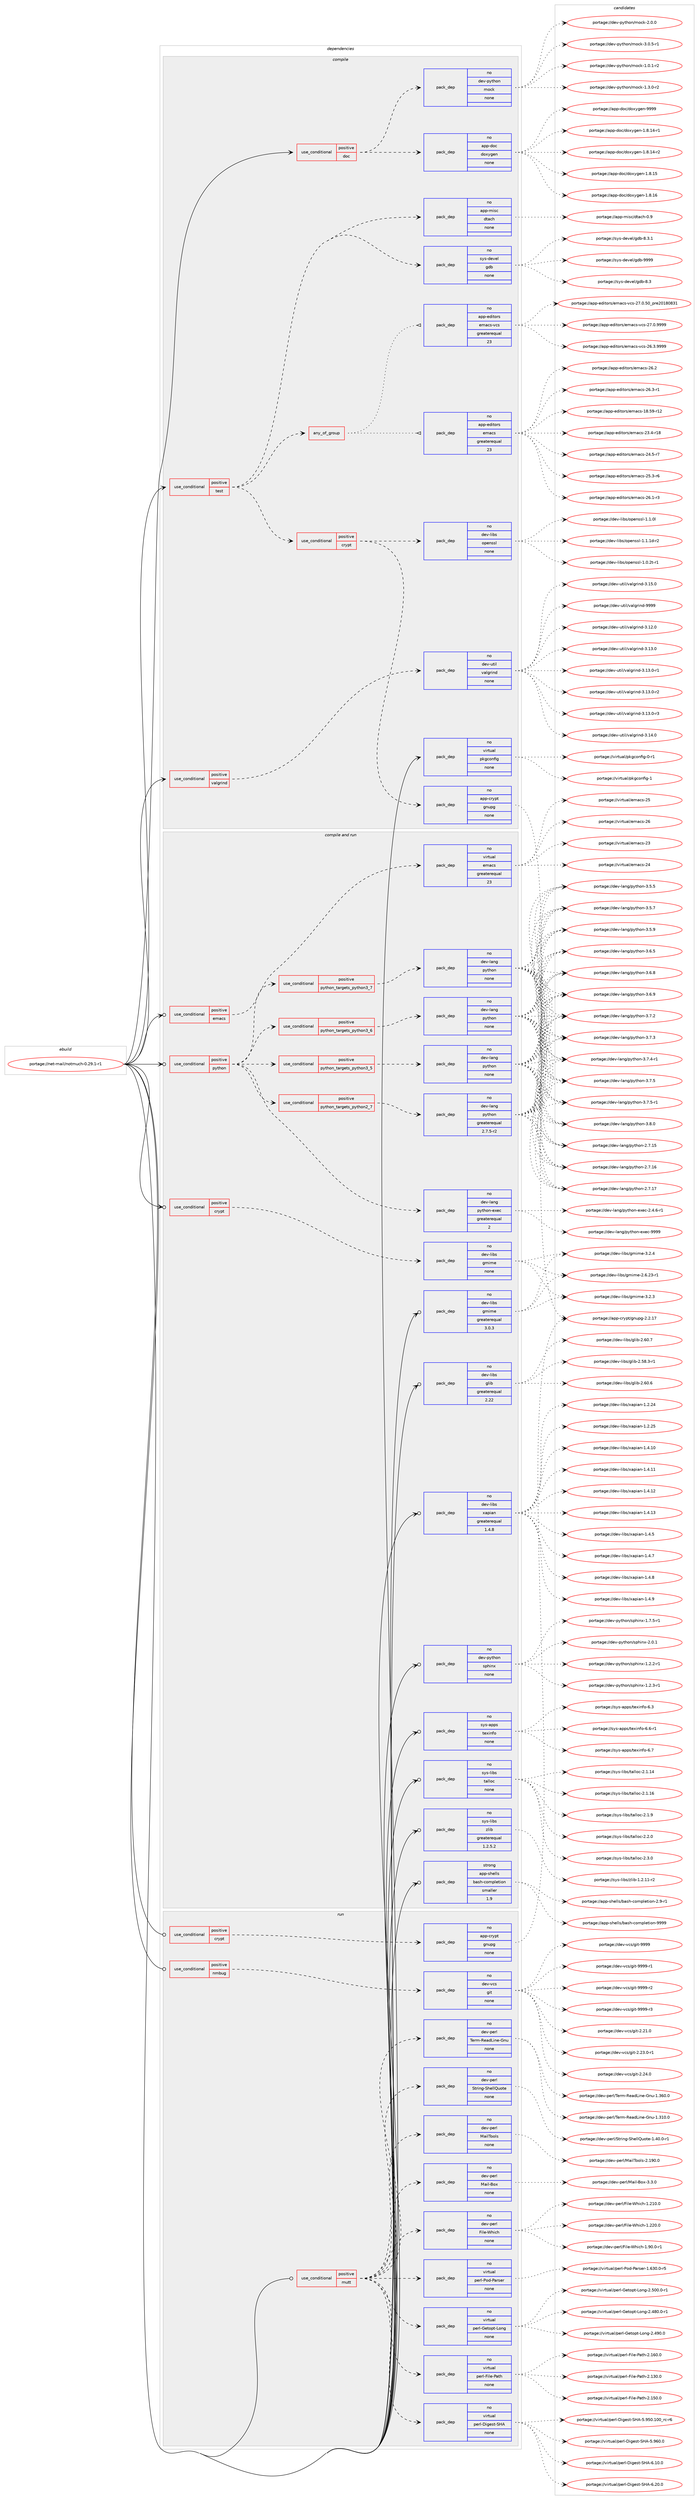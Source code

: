 digraph prolog {

# *************
# Graph options
# *************

newrank=true;
concentrate=true;
compound=true;
graph [rankdir=LR,fontname=Helvetica,fontsize=10,ranksep=1.5];#, ranksep=2.5, nodesep=0.2];
edge  [arrowhead=vee];
node  [fontname=Helvetica,fontsize=10];

# **********
# The ebuild
# **********

subgraph cluster_leftcol {
color=gray;
label=<<i>ebuild</i>>;
id [label="portage://net-mail/notmuch-0.29.1-r1", color=red, width=4, href="../net-mail/notmuch-0.29.1-r1.svg"];
}

# ****************
# The dependencies
# ****************

subgraph cluster_midcol {
color=gray;
label=<<i>dependencies</i>>;
subgraph cluster_compile {
fillcolor="#eeeeee";
style=filled;
label=<<i>compile</i>>;
subgraph cond90980 {
dependency363335 [label=<<TABLE BORDER="0" CELLBORDER="1" CELLSPACING="0" CELLPADDING="4"><TR><TD ROWSPAN="3" CELLPADDING="10">use_conditional</TD></TR><TR><TD>positive</TD></TR><TR><TD>doc</TD></TR></TABLE>>, shape=none, color=red];
subgraph pack266300 {
dependency363336 [label=<<TABLE BORDER="0" CELLBORDER="1" CELLSPACING="0" CELLPADDING="4" WIDTH="220"><TR><TD ROWSPAN="6" CELLPADDING="30">pack_dep</TD></TR><TR><TD WIDTH="110">no</TD></TR><TR><TD>app-doc</TD></TR><TR><TD>doxygen</TD></TR><TR><TD>none</TD></TR><TR><TD></TD></TR></TABLE>>, shape=none, color=blue];
}
dependency363335:e -> dependency363336:w [weight=20,style="dashed",arrowhead="vee"];
subgraph pack266301 {
dependency363337 [label=<<TABLE BORDER="0" CELLBORDER="1" CELLSPACING="0" CELLPADDING="4" WIDTH="220"><TR><TD ROWSPAN="6" CELLPADDING="30">pack_dep</TD></TR><TR><TD WIDTH="110">no</TD></TR><TR><TD>dev-python</TD></TR><TR><TD>mock</TD></TR><TR><TD>none</TD></TR><TR><TD></TD></TR></TABLE>>, shape=none, color=blue];
}
dependency363335:e -> dependency363337:w [weight=20,style="dashed",arrowhead="vee"];
}
id:e -> dependency363335:w [weight=20,style="solid",arrowhead="vee"];
subgraph cond90981 {
dependency363338 [label=<<TABLE BORDER="0" CELLBORDER="1" CELLSPACING="0" CELLPADDING="4"><TR><TD ROWSPAN="3" CELLPADDING="10">use_conditional</TD></TR><TR><TD>positive</TD></TR><TR><TD>test</TD></TR></TABLE>>, shape=none, color=red];
subgraph pack266302 {
dependency363339 [label=<<TABLE BORDER="0" CELLBORDER="1" CELLSPACING="0" CELLPADDING="4" WIDTH="220"><TR><TD ROWSPAN="6" CELLPADDING="30">pack_dep</TD></TR><TR><TD WIDTH="110">no</TD></TR><TR><TD>app-misc</TD></TR><TR><TD>dtach</TD></TR><TR><TD>none</TD></TR><TR><TD></TD></TR></TABLE>>, shape=none, color=blue];
}
dependency363338:e -> dependency363339:w [weight=20,style="dashed",arrowhead="vee"];
subgraph any5901 {
dependency363340 [label=<<TABLE BORDER="0" CELLBORDER="1" CELLSPACING="0" CELLPADDING="4"><TR><TD CELLPADDING="10">any_of_group</TD></TR></TABLE>>, shape=none, color=red];subgraph pack266303 {
dependency363341 [label=<<TABLE BORDER="0" CELLBORDER="1" CELLSPACING="0" CELLPADDING="4" WIDTH="220"><TR><TD ROWSPAN="6" CELLPADDING="30">pack_dep</TD></TR><TR><TD WIDTH="110">no</TD></TR><TR><TD>app-editors</TD></TR><TR><TD>emacs</TD></TR><TR><TD>greaterequal</TD></TR><TR><TD>23</TD></TR></TABLE>>, shape=none, color=blue];
}
dependency363340:e -> dependency363341:w [weight=20,style="dotted",arrowhead="oinv"];
subgraph pack266304 {
dependency363342 [label=<<TABLE BORDER="0" CELLBORDER="1" CELLSPACING="0" CELLPADDING="4" WIDTH="220"><TR><TD ROWSPAN="6" CELLPADDING="30">pack_dep</TD></TR><TR><TD WIDTH="110">no</TD></TR><TR><TD>app-editors</TD></TR><TR><TD>emacs-vcs</TD></TR><TR><TD>greaterequal</TD></TR><TR><TD>23</TD></TR></TABLE>>, shape=none, color=blue];
}
dependency363340:e -> dependency363342:w [weight=20,style="dotted",arrowhead="oinv"];
}
dependency363338:e -> dependency363340:w [weight=20,style="dashed",arrowhead="vee"];
subgraph pack266305 {
dependency363343 [label=<<TABLE BORDER="0" CELLBORDER="1" CELLSPACING="0" CELLPADDING="4" WIDTH="220"><TR><TD ROWSPAN="6" CELLPADDING="30">pack_dep</TD></TR><TR><TD WIDTH="110">no</TD></TR><TR><TD>sys-devel</TD></TR><TR><TD>gdb</TD></TR><TR><TD>none</TD></TR><TR><TD></TD></TR></TABLE>>, shape=none, color=blue];
}
dependency363338:e -> dependency363343:w [weight=20,style="dashed",arrowhead="vee"];
subgraph cond90982 {
dependency363344 [label=<<TABLE BORDER="0" CELLBORDER="1" CELLSPACING="0" CELLPADDING="4"><TR><TD ROWSPAN="3" CELLPADDING="10">use_conditional</TD></TR><TR><TD>positive</TD></TR><TR><TD>crypt</TD></TR></TABLE>>, shape=none, color=red];
subgraph pack266306 {
dependency363345 [label=<<TABLE BORDER="0" CELLBORDER="1" CELLSPACING="0" CELLPADDING="4" WIDTH="220"><TR><TD ROWSPAN="6" CELLPADDING="30">pack_dep</TD></TR><TR><TD WIDTH="110">no</TD></TR><TR><TD>app-crypt</TD></TR><TR><TD>gnupg</TD></TR><TR><TD>none</TD></TR><TR><TD></TD></TR></TABLE>>, shape=none, color=blue];
}
dependency363344:e -> dependency363345:w [weight=20,style="dashed",arrowhead="vee"];
subgraph pack266307 {
dependency363346 [label=<<TABLE BORDER="0" CELLBORDER="1" CELLSPACING="0" CELLPADDING="4" WIDTH="220"><TR><TD ROWSPAN="6" CELLPADDING="30">pack_dep</TD></TR><TR><TD WIDTH="110">no</TD></TR><TR><TD>dev-libs</TD></TR><TR><TD>openssl</TD></TR><TR><TD>none</TD></TR><TR><TD></TD></TR></TABLE>>, shape=none, color=blue];
}
dependency363344:e -> dependency363346:w [weight=20,style="dashed",arrowhead="vee"];
}
dependency363338:e -> dependency363344:w [weight=20,style="dashed",arrowhead="vee"];
}
id:e -> dependency363338:w [weight=20,style="solid",arrowhead="vee"];
subgraph cond90983 {
dependency363347 [label=<<TABLE BORDER="0" CELLBORDER="1" CELLSPACING="0" CELLPADDING="4"><TR><TD ROWSPAN="3" CELLPADDING="10">use_conditional</TD></TR><TR><TD>positive</TD></TR><TR><TD>valgrind</TD></TR></TABLE>>, shape=none, color=red];
subgraph pack266308 {
dependency363348 [label=<<TABLE BORDER="0" CELLBORDER="1" CELLSPACING="0" CELLPADDING="4" WIDTH="220"><TR><TD ROWSPAN="6" CELLPADDING="30">pack_dep</TD></TR><TR><TD WIDTH="110">no</TD></TR><TR><TD>dev-util</TD></TR><TR><TD>valgrind</TD></TR><TR><TD>none</TD></TR><TR><TD></TD></TR></TABLE>>, shape=none, color=blue];
}
dependency363347:e -> dependency363348:w [weight=20,style="dashed",arrowhead="vee"];
}
id:e -> dependency363347:w [weight=20,style="solid",arrowhead="vee"];
subgraph pack266309 {
dependency363349 [label=<<TABLE BORDER="0" CELLBORDER="1" CELLSPACING="0" CELLPADDING="4" WIDTH="220"><TR><TD ROWSPAN="6" CELLPADDING="30">pack_dep</TD></TR><TR><TD WIDTH="110">no</TD></TR><TR><TD>virtual</TD></TR><TR><TD>pkgconfig</TD></TR><TR><TD>none</TD></TR><TR><TD></TD></TR></TABLE>>, shape=none, color=blue];
}
id:e -> dependency363349:w [weight=20,style="solid",arrowhead="vee"];
}
subgraph cluster_compileandrun {
fillcolor="#eeeeee";
style=filled;
label=<<i>compile and run</i>>;
subgraph cond90984 {
dependency363350 [label=<<TABLE BORDER="0" CELLBORDER="1" CELLSPACING="0" CELLPADDING="4"><TR><TD ROWSPAN="3" CELLPADDING="10">use_conditional</TD></TR><TR><TD>positive</TD></TR><TR><TD>crypt</TD></TR></TABLE>>, shape=none, color=red];
subgraph pack266310 {
dependency363351 [label=<<TABLE BORDER="0" CELLBORDER="1" CELLSPACING="0" CELLPADDING="4" WIDTH="220"><TR><TD ROWSPAN="6" CELLPADDING="30">pack_dep</TD></TR><TR><TD WIDTH="110">no</TD></TR><TR><TD>dev-libs</TD></TR><TR><TD>gmime</TD></TR><TR><TD>none</TD></TR><TR><TD></TD></TR></TABLE>>, shape=none, color=blue];
}
dependency363350:e -> dependency363351:w [weight=20,style="dashed",arrowhead="vee"];
}
id:e -> dependency363350:w [weight=20,style="solid",arrowhead="odotvee"];
subgraph cond90985 {
dependency363352 [label=<<TABLE BORDER="0" CELLBORDER="1" CELLSPACING="0" CELLPADDING="4"><TR><TD ROWSPAN="3" CELLPADDING="10">use_conditional</TD></TR><TR><TD>positive</TD></TR><TR><TD>emacs</TD></TR></TABLE>>, shape=none, color=red];
subgraph pack266311 {
dependency363353 [label=<<TABLE BORDER="0" CELLBORDER="1" CELLSPACING="0" CELLPADDING="4" WIDTH="220"><TR><TD ROWSPAN="6" CELLPADDING="30">pack_dep</TD></TR><TR><TD WIDTH="110">no</TD></TR><TR><TD>virtual</TD></TR><TR><TD>emacs</TD></TR><TR><TD>greaterequal</TD></TR><TR><TD>23</TD></TR></TABLE>>, shape=none, color=blue];
}
dependency363352:e -> dependency363353:w [weight=20,style="dashed",arrowhead="vee"];
}
id:e -> dependency363352:w [weight=20,style="solid",arrowhead="odotvee"];
subgraph cond90986 {
dependency363354 [label=<<TABLE BORDER="0" CELLBORDER="1" CELLSPACING="0" CELLPADDING="4"><TR><TD ROWSPAN="3" CELLPADDING="10">use_conditional</TD></TR><TR><TD>positive</TD></TR><TR><TD>python</TD></TR></TABLE>>, shape=none, color=red];
subgraph cond90987 {
dependency363355 [label=<<TABLE BORDER="0" CELLBORDER="1" CELLSPACING="0" CELLPADDING="4"><TR><TD ROWSPAN="3" CELLPADDING="10">use_conditional</TD></TR><TR><TD>positive</TD></TR><TR><TD>python_targets_python2_7</TD></TR></TABLE>>, shape=none, color=red];
subgraph pack266312 {
dependency363356 [label=<<TABLE BORDER="0" CELLBORDER="1" CELLSPACING="0" CELLPADDING="4" WIDTH="220"><TR><TD ROWSPAN="6" CELLPADDING="30">pack_dep</TD></TR><TR><TD WIDTH="110">no</TD></TR><TR><TD>dev-lang</TD></TR><TR><TD>python</TD></TR><TR><TD>greaterequal</TD></TR><TR><TD>2.7.5-r2</TD></TR></TABLE>>, shape=none, color=blue];
}
dependency363355:e -> dependency363356:w [weight=20,style="dashed",arrowhead="vee"];
}
dependency363354:e -> dependency363355:w [weight=20,style="dashed",arrowhead="vee"];
subgraph cond90988 {
dependency363357 [label=<<TABLE BORDER="0" CELLBORDER="1" CELLSPACING="0" CELLPADDING="4"><TR><TD ROWSPAN="3" CELLPADDING="10">use_conditional</TD></TR><TR><TD>positive</TD></TR><TR><TD>python_targets_python3_5</TD></TR></TABLE>>, shape=none, color=red];
subgraph pack266313 {
dependency363358 [label=<<TABLE BORDER="0" CELLBORDER="1" CELLSPACING="0" CELLPADDING="4" WIDTH="220"><TR><TD ROWSPAN="6" CELLPADDING="30">pack_dep</TD></TR><TR><TD WIDTH="110">no</TD></TR><TR><TD>dev-lang</TD></TR><TR><TD>python</TD></TR><TR><TD>none</TD></TR><TR><TD></TD></TR></TABLE>>, shape=none, color=blue];
}
dependency363357:e -> dependency363358:w [weight=20,style="dashed",arrowhead="vee"];
}
dependency363354:e -> dependency363357:w [weight=20,style="dashed",arrowhead="vee"];
subgraph cond90989 {
dependency363359 [label=<<TABLE BORDER="0" CELLBORDER="1" CELLSPACING="0" CELLPADDING="4"><TR><TD ROWSPAN="3" CELLPADDING="10">use_conditional</TD></TR><TR><TD>positive</TD></TR><TR><TD>python_targets_python3_6</TD></TR></TABLE>>, shape=none, color=red];
subgraph pack266314 {
dependency363360 [label=<<TABLE BORDER="0" CELLBORDER="1" CELLSPACING="0" CELLPADDING="4" WIDTH="220"><TR><TD ROWSPAN="6" CELLPADDING="30">pack_dep</TD></TR><TR><TD WIDTH="110">no</TD></TR><TR><TD>dev-lang</TD></TR><TR><TD>python</TD></TR><TR><TD>none</TD></TR><TR><TD></TD></TR></TABLE>>, shape=none, color=blue];
}
dependency363359:e -> dependency363360:w [weight=20,style="dashed",arrowhead="vee"];
}
dependency363354:e -> dependency363359:w [weight=20,style="dashed",arrowhead="vee"];
subgraph cond90990 {
dependency363361 [label=<<TABLE BORDER="0" CELLBORDER="1" CELLSPACING="0" CELLPADDING="4"><TR><TD ROWSPAN="3" CELLPADDING="10">use_conditional</TD></TR><TR><TD>positive</TD></TR><TR><TD>python_targets_python3_7</TD></TR></TABLE>>, shape=none, color=red];
subgraph pack266315 {
dependency363362 [label=<<TABLE BORDER="0" CELLBORDER="1" CELLSPACING="0" CELLPADDING="4" WIDTH="220"><TR><TD ROWSPAN="6" CELLPADDING="30">pack_dep</TD></TR><TR><TD WIDTH="110">no</TD></TR><TR><TD>dev-lang</TD></TR><TR><TD>python</TD></TR><TR><TD>none</TD></TR><TR><TD></TD></TR></TABLE>>, shape=none, color=blue];
}
dependency363361:e -> dependency363362:w [weight=20,style="dashed",arrowhead="vee"];
}
dependency363354:e -> dependency363361:w [weight=20,style="dashed",arrowhead="vee"];
subgraph pack266316 {
dependency363363 [label=<<TABLE BORDER="0" CELLBORDER="1" CELLSPACING="0" CELLPADDING="4" WIDTH="220"><TR><TD ROWSPAN="6" CELLPADDING="30">pack_dep</TD></TR><TR><TD WIDTH="110">no</TD></TR><TR><TD>dev-lang</TD></TR><TR><TD>python-exec</TD></TR><TR><TD>greaterequal</TD></TR><TR><TD>2</TD></TR></TABLE>>, shape=none, color=blue];
}
dependency363354:e -> dependency363363:w [weight=20,style="dashed",arrowhead="vee"];
}
id:e -> dependency363354:w [weight=20,style="solid",arrowhead="odotvee"];
subgraph pack266317 {
dependency363364 [label=<<TABLE BORDER="0" CELLBORDER="1" CELLSPACING="0" CELLPADDING="4" WIDTH="220"><TR><TD ROWSPAN="6" CELLPADDING="30">pack_dep</TD></TR><TR><TD WIDTH="110">no</TD></TR><TR><TD>dev-libs</TD></TR><TR><TD>glib</TD></TR><TR><TD>greaterequal</TD></TR><TR><TD>2.22</TD></TR></TABLE>>, shape=none, color=blue];
}
id:e -> dependency363364:w [weight=20,style="solid",arrowhead="odotvee"];
subgraph pack266318 {
dependency363365 [label=<<TABLE BORDER="0" CELLBORDER="1" CELLSPACING="0" CELLPADDING="4" WIDTH="220"><TR><TD ROWSPAN="6" CELLPADDING="30">pack_dep</TD></TR><TR><TD WIDTH="110">no</TD></TR><TR><TD>dev-libs</TD></TR><TR><TD>gmime</TD></TR><TR><TD>greaterequal</TD></TR><TR><TD>3.0.3</TD></TR></TABLE>>, shape=none, color=blue];
}
id:e -> dependency363365:w [weight=20,style="solid",arrowhead="odotvee"];
subgraph pack266319 {
dependency363366 [label=<<TABLE BORDER="0" CELLBORDER="1" CELLSPACING="0" CELLPADDING="4" WIDTH="220"><TR><TD ROWSPAN="6" CELLPADDING="30">pack_dep</TD></TR><TR><TD WIDTH="110">no</TD></TR><TR><TD>dev-libs</TD></TR><TR><TD>xapian</TD></TR><TR><TD>greaterequal</TD></TR><TR><TD>1.4.8</TD></TR></TABLE>>, shape=none, color=blue];
}
id:e -> dependency363366:w [weight=20,style="solid",arrowhead="odotvee"];
subgraph pack266320 {
dependency363367 [label=<<TABLE BORDER="0" CELLBORDER="1" CELLSPACING="0" CELLPADDING="4" WIDTH="220"><TR><TD ROWSPAN="6" CELLPADDING="30">pack_dep</TD></TR><TR><TD WIDTH="110">no</TD></TR><TR><TD>dev-python</TD></TR><TR><TD>sphinx</TD></TR><TR><TD>none</TD></TR><TR><TD></TD></TR></TABLE>>, shape=none, color=blue];
}
id:e -> dependency363367:w [weight=20,style="solid",arrowhead="odotvee"];
subgraph pack266321 {
dependency363368 [label=<<TABLE BORDER="0" CELLBORDER="1" CELLSPACING="0" CELLPADDING="4" WIDTH="220"><TR><TD ROWSPAN="6" CELLPADDING="30">pack_dep</TD></TR><TR><TD WIDTH="110">no</TD></TR><TR><TD>sys-apps</TD></TR><TR><TD>texinfo</TD></TR><TR><TD>none</TD></TR><TR><TD></TD></TR></TABLE>>, shape=none, color=blue];
}
id:e -> dependency363368:w [weight=20,style="solid",arrowhead="odotvee"];
subgraph pack266322 {
dependency363369 [label=<<TABLE BORDER="0" CELLBORDER="1" CELLSPACING="0" CELLPADDING="4" WIDTH="220"><TR><TD ROWSPAN="6" CELLPADDING="30">pack_dep</TD></TR><TR><TD WIDTH="110">no</TD></TR><TR><TD>sys-libs</TD></TR><TR><TD>talloc</TD></TR><TR><TD>none</TD></TR><TR><TD></TD></TR></TABLE>>, shape=none, color=blue];
}
id:e -> dependency363369:w [weight=20,style="solid",arrowhead="odotvee"];
subgraph pack266323 {
dependency363370 [label=<<TABLE BORDER="0" CELLBORDER="1" CELLSPACING="0" CELLPADDING="4" WIDTH="220"><TR><TD ROWSPAN="6" CELLPADDING="30">pack_dep</TD></TR><TR><TD WIDTH="110">no</TD></TR><TR><TD>sys-libs</TD></TR><TR><TD>zlib</TD></TR><TR><TD>greaterequal</TD></TR><TR><TD>1.2.5.2</TD></TR></TABLE>>, shape=none, color=blue];
}
id:e -> dependency363370:w [weight=20,style="solid",arrowhead="odotvee"];
subgraph pack266324 {
dependency363371 [label=<<TABLE BORDER="0" CELLBORDER="1" CELLSPACING="0" CELLPADDING="4" WIDTH="220"><TR><TD ROWSPAN="6" CELLPADDING="30">pack_dep</TD></TR><TR><TD WIDTH="110">strong</TD></TR><TR><TD>app-shells</TD></TR><TR><TD>bash-completion</TD></TR><TR><TD>smaller</TD></TR><TR><TD>1.9</TD></TR></TABLE>>, shape=none, color=blue];
}
id:e -> dependency363371:w [weight=20,style="solid",arrowhead="odotvee"];
}
subgraph cluster_run {
fillcolor="#eeeeee";
style=filled;
label=<<i>run</i>>;
subgraph cond90991 {
dependency363372 [label=<<TABLE BORDER="0" CELLBORDER="1" CELLSPACING="0" CELLPADDING="4"><TR><TD ROWSPAN="3" CELLPADDING="10">use_conditional</TD></TR><TR><TD>positive</TD></TR><TR><TD>crypt</TD></TR></TABLE>>, shape=none, color=red];
subgraph pack266325 {
dependency363373 [label=<<TABLE BORDER="0" CELLBORDER="1" CELLSPACING="0" CELLPADDING="4" WIDTH="220"><TR><TD ROWSPAN="6" CELLPADDING="30">pack_dep</TD></TR><TR><TD WIDTH="110">no</TD></TR><TR><TD>app-crypt</TD></TR><TR><TD>gnupg</TD></TR><TR><TD>none</TD></TR><TR><TD></TD></TR></TABLE>>, shape=none, color=blue];
}
dependency363372:e -> dependency363373:w [weight=20,style="dashed",arrowhead="vee"];
}
id:e -> dependency363372:w [weight=20,style="solid",arrowhead="odot"];
subgraph cond90992 {
dependency363374 [label=<<TABLE BORDER="0" CELLBORDER="1" CELLSPACING="0" CELLPADDING="4"><TR><TD ROWSPAN="3" CELLPADDING="10">use_conditional</TD></TR><TR><TD>positive</TD></TR><TR><TD>mutt</TD></TR></TABLE>>, shape=none, color=red];
subgraph pack266326 {
dependency363375 [label=<<TABLE BORDER="0" CELLBORDER="1" CELLSPACING="0" CELLPADDING="4" WIDTH="220"><TR><TD ROWSPAN="6" CELLPADDING="30">pack_dep</TD></TR><TR><TD WIDTH="110">no</TD></TR><TR><TD>dev-perl</TD></TR><TR><TD>File-Which</TD></TR><TR><TD>none</TD></TR><TR><TD></TD></TR></TABLE>>, shape=none, color=blue];
}
dependency363374:e -> dependency363375:w [weight=20,style="dashed",arrowhead="vee"];
subgraph pack266327 {
dependency363376 [label=<<TABLE BORDER="0" CELLBORDER="1" CELLSPACING="0" CELLPADDING="4" WIDTH="220"><TR><TD ROWSPAN="6" CELLPADDING="30">pack_dep</TD></TR><TR><TD WIDTH="110">no</TD></TR><TR><TD>dev-perl</TD></TR><TR><TD>Mail-Box</TD></TR><TR><TD>none</TD></TR><TR><TD></TD></TR></TABLE>>, shape=none, color=blue];
}
dependency363374:e -> dependency363376:w [weight=20,style="dashed",arrowhead="vee"];
subgraph pack266328 {
dependency363377 [label=<<TABLE BORDER="0" CELLBORDER="1" CELLSPACING="0" CELLPADDING="4" WIDTH="220"><TR><TD ROWSPAN="6" CELLPADDING="30">pack_dep</TD></TR><TR><TD WIDTH="110">no</TD></TR><TR><TD>dev-perl</TD></TR><TR><TD>MailTools</TD></TR><TR><TD>none</TD></TR><TR><TD></TD></TR></TABLE>>, shape=none, color=blue];
}
dependency363374:e -> dependency363377:w [weight=20,style="dashed",arrowhead="vee"];
subgraph pack266329 {
dependency363378 [label=<<TABLE BORDER="0" CELLBORDER="1" CELLSPACING="0" CELLPADDING="4" WIDTH="220"><TR><TD ROWSPAN="6" CELLPADDING="30">pack_dep</TD></TR><TR><TD WIDTH="110">no</TD></TR><TR><TD>dev-perl</TD></TR><TR><TD>String-ShellQuote</TD></TR><TR><TD>none</TD></TR><TR><TD></TD></TR></TABLE>>, shape=none, color=blue];
}
dependency363374:e -> dependency363378:w [weight=20,style="dashed",arrowhead="vee"];
subgraph pack266330 {
dependency363379 [label=<<TABLE BORDER="0" CELLBORDER="1" CELLSPACING="0" CELLPADDING="4" WIDTH="220"><TR><TD ROWSPAN="6" CELLPADDING="30">pack_dep</TD></TR><TR><TD WIDTH="110">no</TD></TR><TR><TD>dev-perl</TD></TR><TR><TD>Term-ReadLine-Gnu</TD></TR><TR><TD>none</TD></TR><TR><TD></TD></TR></TABLE>>, shape=none, color=blue];
}
dependency363374:e -> dependency363379:w [weight=20,style="dashed",arrowhead="vee"];
subgraph pack266331 {
dependency363380 [label=<<TABLE BORDER="0" CELLBORDER="1" CELLSPACING="0" CELLPADDING="4" WIDTH="220"><TR><TD ROWSPAN="6" CELLPADDING="30">pack_dep</TD></TR><TR><TD WIDTH="110">no</TD></TR><TR><TD>virtual</TD></TR><TR><TD>perl-Digest-SHA</TD></TR><TR><TD>none</TD></TR><TR><TD></TD></TR></TABLE>>, shape=none, color=blue];
}
dependency363374:e -> dependency363380:w [weight=20,style="dashed",arrowhead="vee"];
subgraph pack266332 {
dependency363381 [label=<<TABLE BORDER="0" CELLBORDER="1" CELLSPACING="0" CELLPADDING="4" WIDTH="220"><TR><TD ROWSPAN="6" CELLPADDING="30">pack_dep</TD></TR><TR><TD WIDTH="110">no</TD></TR><TR><TD>virtual</TD></TR><TR><TD>perl-File-Path</TD></TR><TR><TD>none</TD></TR><TR><TD></TD></TR></TABLE>>, shape=none, color=blue];
}
dependency363374:e -> dependency363381:w [weight=20,style="dashed",arrowhead="vee"];
subgraph pack266333 {
dependency363382 [label=<<TABLE BORDER="0" CELLBORDER="1" CELLSPACING="0" CELLPADDING="4" WIDTH="220"><TR><TD ROWSPAN="6" CELLPADDING="30">pack_dep</TD></TR><TR><TD WIDTH="110">no</TD></TR><TR><TD>virtual</TD></TR><TR><TD>perl-Getopt-Long</TD></TR><TR><TD>none</TD></TR><TR><TD></TD></TR></TABLE>>, shape=none, color=blue];
}
dependency363374:e -> dependency363382:w [weight=20,style="dashed",arrowhead="vee"];
subgraph pack266334 {
dependency363383 [label=<<TABLE BORDER="0" CELLBORDER="1" CELLSPACING="0" CELLPADDING="4" WIDTH="220"><TR><TD ROWSPAN="6" CELLPADDING="30">pack_dep</TD></TR><TR><TD WIDTH="110">no</TD></TR><TR><TD>virtual</TD></TR><TR><TD>perl-Pod-Parser</TD></TR><TR><TD>none</TD></TR><TR><TD></TD></TR></TABLE>>, shape=none, color=blue];
}
dependency363374:e -> dependency363383:w [weight=20,style="dashed",arrowhead="vee"];
}
id:e -> dependency363374:w [weight=20,style="solid",arrowhead="odot"];
subgraph cond90993 {
dependency363384 [label=<<TABLE BORDER="0" CELLBORDER="1" CELLSPACING="0" CELLPADDING="4"><TR><TD ROWSPAN="3" CELLPADDING="10">use_conditional</TD></TR><TR><TD>positive</TD></TR><TR><TD>nmbug</TD></TR></TABLE>>, shape=none, color=red];
subgraph pack266335 {
dependency363385 [label=<<TABLE BORDER="0" CELLBORDER="1" CELLSPACING="0" CELLPADDING="4" WIDTH="220"><TR><TD ROWSPAN="6" CELLPADDING="30">pack_dep</TD></TR><TR><TD WIDTH="110">no</TD></TR><TR><TD>dev-vcs</TD></TR><TR><TD>git</TD></TR><TR><TD>none</TD></TR><TR><TD></TD></TR></TABLE>>, shape=none, color=blue];
}
dependency363384:e -> dependency363385:w [weight=20,style="dashed",arrowhead="vee"];
}
id:e -> dependency363384:w [weight=20,style="solid",arrowhead="odot"];
}
}

# **************
# The candidates
# **************

subgraph cluster_choices {
rank=same;
color=gray;
label=<<i>candidates</i>>;

subgraph choice266300 {
color=black;
nodesep=1;
choiceportage97112112451001119947100111120121103101110454946564649524511449 [label="portage://app-doc/doxygen-1.8.14-r1", color=red, width=4,href="../app-doc/doxygen-1.8.14-r1.svg"];
choiceportage97112112451001119947100111120121103101110454946564649524511450 [label="portage://app-doc/doxygen-1.8.14-r2", color=red, width=4,href="../app-doc/doxygen-1.8.14-r2.svg"];
choiceportage9711211245100111994710011112012110310111045494656464953 [label="portage://app-doc/doxygen-1.8.15", color=red, width=4,href="../app-doc/doxygen-1.8.15.svg"];
choiceportage9711211245100111994710011112012110310111045494656464954 [label="portage://app-doc/doxygen-1.8.16", color=red, width=4,href="../app-doc/doxygen-1.8.16.svg"];
choiceportage971121124510011199471001111201211031011104557575757 [label="portage://app-doc/doxygen-9999", color=red, width=4,href="../app-doc/doxygen-9999.svg"];
dependency363336:e -> choiceportage97112112451001119947100111120121103101110454946564649524511449:w [style=dotted,weight="100"];
dependency363336:e -> choiceportage97112112451001119947100111120121103101110454946564649524511450:w [style=dotted,weight="100"];
dependency363336:e -> choiceportage9711211245100111994710011112012110310111045494656464953:w [style=dotted,weight="100"];
dependency363336:e -> choiceportage9711211245100111994710011112012110310111045494656464954:w [style=dotted,weight="100"];
dependency363336:e -> choiceportage971121124510011199471001111201211031011104557575757:w [style=dotted,weight="100"];
}
subgraph choice266301 {
color=black;
nodesep=1;
choiceportage1001011184511212111610411111047109111991074549464846494511450 [label="portage://dev-python/mock-1.0.1-r2", color=red, width=4,href="../dev-python/mock-1.0.1-r2.svg"];
choiceportage1001011184511212111610411111047109111991074549465146484511450 [label="portage://dev-python/mock-1.3.0-r2", color=red, width=4,href="../dev-python/mock-1.3.0-r2.svg"];
choiceportage100101118451121211161041111104710911199107455046484648 [label="portage://dev-python/mock-2.0.0", color=red, width=4,href="../dev-python/mock-2.0.0.svg"];
choiceportage1001011184511212111610411111047109111991074551464846534511449 [label="portage://dev-python/mock-3.0.5-r1", color=red, width=4,href="../dev-python/mock-3.0.5-r1.svg"];
dependency363337:e -> choiceportage1001011184511212111610411111047109111991074549464846494511450:w [style=dotted,weight="100"];
dependency363337:e -> choiceportage1001011184511212111610411111047109111991074549465146484511450:w [style=dotted,weight="100"];
dependency363337:e -> choiceportage100101118451121211161041111104710911199107455046484648:w [style=dotted,weight="100"];
dependency363337:e -> choiceportage1001011184511212111610411111047109111991074551464846534511449:w [style=dotted,weight="100"];
}
subgraph choice266302 {
color=black;
nodesep=1;
choiceportage97112112451091051159947100116979910445484657 [label="portage://app-misc/dtach-0.9", color=red, width=4,href="../app-misc/dtach-0.9.svg"];
dependency363339:e -> choiceportage97112112451091051159947100116979910445484657:w [style=dotted,weight="100"];
}
subgraph choice266303 {
color=black;
nodesep=1;
choiceportage9711211245101100105116111114115471011099799115454956465357451144950 [label="portage://app-editors/emacs-18.59-r12", color=red, width=4,href="../app-editors/emacs-18.59-r12.svg"];
choiceportage97112112451011001051161111141154710110997991154550514652451144956 [label="portage://app-editors/emacs-23.4-r18", color=red, width=4,href="../app-editors/emacs-23.4-r18.svg"];
choiceportage971121124510110010511611111411547101109979911545505246534511455 [label="portage://app-editors/emacs-24.5-r7", color=red, width=4,href="../app-editors/emacs-24.5-r7.svg"];
choiceportage971121124510110010511611111411547101109979911545505346514511454 [label="portage://app-editors/emacs-25.3-r6", color=red, width=4,href="../app-editors/emacs-25.3-r6.svg"];
choiceportage971121124510110010511611111411547101109979911545505446494511451 [label="portage://app-editors/emacs-26.1-r3", color=red, width=4,href="../app-editors/emacs-26.1-r3.svg"];
choiceportage97112112451011001051161111141154710110997991154550544650 [label="portage://app-editors/emacs-26.2", color=red, width=4,href="../app-editors/emacs-26.2.svg"];
choiceportage971121124510110010511611111411547101109979911545505446514511449 [label="portage://app-editors/emacs-26.3-r1", color=red, width=4,href="../app-editors/emacs-26.3-r1.svg"];
dependency363341:e -> choiceportage9711211245101100105116111114115471011099799115454956465357451144950:w [style=dotted,weight="100"];
dependency363341:e -> choiceportage97112112451011001051161111141154710110997991154550514652451144956:w [style=dotted,weight="100"];
dependency363341:e -> choiceportage971121124510110010511611111411547101109979911545505246534511455:w [style=dotted,weight="100"];
dependency363341:e -> choiceportage971121124510110010511611111411547101109979911545505346514511454:w [style=dotted,weight="100"];
dependency363341:e -> choiceportage971121124510110010511611111411547101109979911545505446494511451:w [style=dotted,weight="100"];
dependency363341:e -> choiceportage97112112451011001051161111141154710110997991154550544650:w [style=dotted,weight="100"];
dependency363341:e -> choiceportage971121124510110010511611111411547101109979911545505446514511449:w [style=dotted,weight="100"];
}
subgraph choice266304 {
color=black;
nodesep=1;
choiceportage9711211245101100105116111114115471011099799115451189911545505446514657575757 [label="portage://app-editors/emacs-vcs-26.3.9999", color=red, width=4,href="../app-editors/emacs-vcs-26.3.9999.svg"];
choiceportage971121124510110010511611111411547101109979911545118991154550554648465348951121141015048495648565149 [label="portage://app-editors/emacs-vcs-27.0.50_pre20180831", color=red, width=4,href="../app-editors/emacs-vcs-27.0.50_pre20180831.svg"];
choiceportage9711211245101100105116111114115471011099799115451189911545505546484657575757 [label="portage://app-editors/emacs-vcs-27.0.9999", color=red, width=4,href="../app-editors/emacs-vcs-27.0.9999.svg"];
dependency363342:e -> choiceportage9711211245101100105116111114115471011099799115451189911545505446514657575757:w [style=dotted,weight="100"];
dependency363342:e -> choiceportage971121124510110010511611111411547101109979911545118991154550554648465348951121141015048495648565149:w [style=dotted,weight="100"];
dependency363342:e -> choiceportage9711211245101100105116111114115471011099799115451189911545505546484657575757:w [style=dotted,weight="100"];
}
subgraph choice266305 {
color=black;
nodesep=1;
choiceportage11512111545100101118101108471031009845564651 [label="portage://sys-devel/gdb-8.3", color=red, width=4,href="../sys-devel/gdb-8.3.svg"];
choiceportage115121115451001011181011084710310098455646514649 [label="portage://sys-devel/gdb-8.3.1", color=red, width=4,href="../sys-devel/gdb-8.3.1.svg"];
choiceportage1151211154510010111810110847103100984557575757 [label="portage://sys-devel/gdb-9999", color=red, width=4,href="../sys-devel/gdb-9999.svg"];
dependency363343:e -> choiceportage11512111545100101118101108471031009845564651:w [style=dotted,weight="100"];
dependency363343:e -> choiceportage115121115451001011181011084710310098455646514649:w [style=dotted,weight="100"];
dependency363343:e -> choiceportage1151211154510010111810110847103100984557575757:w [style=dotted,weight="100"];
}
subgraph choice266306 {
color=black;
nodesep=1;
choiceportage9711211245991141211121164710311011711210345504650464955 [label="portage://app-crypt/gnupg-2.2.17", color=red, width=4,href="../app-crypt/gnupg-2.2.17.svg"];
dependency363345:e -> choiceportage9711211245991141211121164710311011711210345504650464955:w [style=dotted,weight="100"];
}
subgraph choice266307 {
color=black;
nodesep=1;
choiceportage1001011184510810598115471111121011101151151084549464846501164511449 [label="portage://dev-libs/openssl-1.0.2t-r1", color=red, width=4,href="../dev-libs/openssl-1.0.2t-r1.svg"];
choiceportage100101118451081059811547111112101110115115108454946494648108 [label="portage://dev-libs/openssl-1.1.0l", color=red, width=4,href="../dev-libs/openssl-1.1.0l.svg"];
choiceportage1001011184510810598115471111121011101151151084549464946491004511450 [label="portage://dev-libs/openssl-1.1.1d-r2", color=red, width=4,href="../dev-libs/openssl-1.1.1d-r2.svg"];
dependency363346:e -> choiceportage1001011184510810598115471111121011101151151084549464846501164511449:w [style=dotted,weight="100"];
dependency363346:e -> choiceportage100101118451081059811547111112101110115115108454946494648108:w [style=dotted,weight="100"];
dependency363346:e -> choiceportage1001011184510810598115471111121011101151151084549464946491004511450:w [style=dotted,weight="100"];
}
subgraph choice266308 {
color=black;
nodesep=1;
choiceportage10010111845117116105108471189710810311410511010045514649504648 [label="portage://dev-util/valgrind-3.12.0", color=red, width=4,href="../dev-util/valgrind-3.12.0.svg"];
choiceportage10010111845117116105108471189710810311410511010045514649514648 [label="portage://dev-util/valgrind-3.13.0", color=red, width=4,href="../dev-util/valgrind-3.13.0.svg"];
choiceportage100101118451171161051084711897108103114105110100455146495146484511449 [label="portage://dev-util/valgrind-3.13.0-r1", color=red, width=4,href="../dev-util/valgrind-3.13.0-r1.svg"];
choiceportage100101118451171161051084711897108103114105110100455146495146484511450 [label="portage://dev-util/valgrind-3.13.0-r2", color=red, width=4,href="../dev-util/valgrind-3.13.0-r2.svg"];
choiceportage100101118451171161051084711897108103114105110100455146495146484511451 [label="portage://dev-util/valgrind-3.13.0-r3", color=red, width=4,href="../dev-util/valgrind-3.13.0-r3.svg"];
choiceportage10010111845117116105108471189710810311410511010045514649524648 [label="portage://dev-util/valgrind-3.14.0", color=red, width=4,href="../dev-util/valgrind-3.14.0.svg"];
choiceportage10010111845117116105108471189710810311410511010045514649534648 [label="portage://dev-util/valgrind-3.15.0", color=red, width=4,href="../dev-util/valgrind-3.15.0.svg"];
choiceportage1001011184511711610510847118971081031141051101004557575757 [label="portage://dev-util/valgrind-9999", color=red, width=4,href="../dev-util/valgrind-9999.svg"];
dependency363348:e -> choiceportage10010111845117116105108471189710810311410511010045514649504648:w [style=dotted,weight="100"];
dependency363348:e -> choiceportage10010111845117116105108471189710810311410511010045514649514648:w [style=dotted,weight="100"];
dependency363348:e -> choiceportage100101118451171161051084711897108103114105110100455146495146484511449:w [style=dotted,weight="100"];
dependency363348:e -> choiceportage100101118451171161051084711897108103114105110100455146495146484511450:w [style=dotted,weight="100"];
dependency363348:e -> choiceportage100101118451171161051084711897108103114105110100455146495146484511451:w [style=dotted,weight="100"];
dependency363348:e -> choiceportage10010111845117116105108471189710810311410511010045514649524648:w [style=dotted,weight="100"];
dependency363348:e -> choiceportage10010111845117116105108471189710810311410511010045514649534648:w [style=dotted,weight="100"];
dependency363348:e -> choiceportage1001011184511711610510847118971081031141051101004557575757:w [style=dotted,weight="100"];
}
subgraph choice266309 {
color=black;
nodesep=1;
choiceportage11810511411611797108471121071039911111010210510345484511449 [label="portage://virtual/pkgconfig-0-r1", color=red, width=4,href="../virtual/pkgconfig-0-r1.svg"];
choiceportage1181051141161179710847112107103991111101021051034549 [label="portage://virtual/pkgconfig-1", color=red, width=4,href="../virtual/pkgconfig-1.svg"];
dependency363349:e -> choiceportage11810511411611797108471121071039911111010210510345484511449:w [style=dotted,weight="100"];
dependency363349:e -> choiceportage1181051141161179710847112107103991111101021051034549:w [style=dotted,weight="100"];
}
subgraph choice266310 {
color=black;
nodesep=1;
choiceportage100101118451081059811547103109105109101455046544650514511449 [label="portage://dev-libs/gmime-2.6.23-r1", color=red, width=4,href="../dev-libs/gmime-2.6.23-r1.svg"];
choiceportage100101118451081059811547103109105109101455146504651 [label="portage://dev-libs/gmime-3.2.3", color=red, width=4,href="../dev-libs/gmime-3.2.3.svg"];
choiceportage100101118451081059811547103109105109101455146504652 [label="portage://dev-libs/gmime-3.2.4", color=red, width=4,href="../dev-libs/gmime-3.2.4.svg"];
dependency363351:e -> choiceportage100101118451081059811547103109105109101455046544650514511449:w [style=dotted,weight="100"];
dependency363351:e -> choiceportage100101118451081059811547103109105109101455146504651:w [style=dotted,weight="100"];
dependency363351:e -> choiceportage100101118451081059811547103109105109101455146504652:w [style=dotted,weight="100"];
}
subgraph choice266311 {
color=black;
nodesep=1;
choiceportage11810511411611797108471011099799115455051 [label="portage://virtual/emacs-23", color=red, width=4,href="../virtual/emacs-23.svg"];
choiceportage11810511411611797108471011099799115455052 [label="portage://virtual/emacs-24", color=red, width=4,href="../virtual/emacs-24.svg"];
choiceportage11810511411611797108471011099799115455053 [label="portage://virtual/emacs-25", color=red, width=4,href="../virtual/emacs-25.svg"];
choiceportage11810511411611797108471011099799115455054 [label="portage://virtual/emacs-26", color=red, width=4,href="../virtual/emacs-26.svg"];
dependency363353:e -> choiceportage11810511411611797108471011099799115455051:w [style=dotted,weight="100"];
dependency363353:e -> choiceportage11810511411611797108471011099799115455052:w [style=dotted,weight="100"];
dependency363353:e -> choiceportage11810511411611797108471011099799115455053:w [style=dotted,weight="100"];
dependency363353:e -> choiceportage11810511411611797108471011099799115455054:w [style=dotted,weight="100"];
}
subgraph choice266312 {
color=black;
nodesep=1;
choiceportage10010111845108971101034711212111610411111045504655464953 [label="portage://dev-lang/python-2.7.15", color=red, width=4,href="../dev-lang/python-2.7.15.svg"];
choiceportage10010111845108971101034711212111610411111045504655464954 [label="portage://dev-lang/python-2.7.16", color=red, width=4,href="../dev-lang/python-2.7.16.svg"];
choiceportage10010111845108971101034711212111610411111045504655464955 [label="portage://dev-lang/python-2.7.17", color=red, width=4,href="../dev-lang/python-2.7.17.svg"];
choiceportage100101118451089711010347112121116104111110455146534653 [label="portage://dev-lang/python-3.5.5", color=red, width=4,href="../dev-lang/python-3.5.5.svg"];
choiceportage100101118451089711010347112121116104111110455146534655 [label="portage://dev-lang/python-3.5.7", color=red, width=4,href="../dev-lang/python-3.5.7.svg"];
choiceportage100101118451089711010347112121116104111110455146534657 [label="portage://dev-lang/python-3.5.9", color=red, width=4,href="../dev-lang/python-3.5.9.svg"];
choiceportage100101118451089711010347112121116104111110455146544653 [label="portage://dev-lang/python-3.6.5", color=red, width=4,href="../dev-lang/python-3.6.5.svg"];
choiceportage100101118451089711010347112121116104111110455146544656 [label="portage://dev-lang/python-3.6.8", color=red, width=4,href="../dev-lang/python-3.6.8.svg"];
choiceportage100101118451089711010347112121116104111110455146544657 [label="portage://dev-lang/python-3.6.9", color=red, width=4,href="../dev-lang/python-3.6.9.svg"];
choiceportage100101118451089711010347112121116104111110455146554650 [label="portage://dev-lang/python-3.7.2", color=red, width=4,href="../dev-lang/python-3.7.2.svg"];
choiceportage100101118451089711010347112121116104111110455146554651 [label="portage://dev-lang/python-3.7.3", color=red, width=4,href="../dev-lang/python-3.7.3.svg"];
choiceportage1001011184510897110103471121211161041111104551465546524511449 [label="portage://dev-lang/python-3.7.4-r1", color=red, width=4,href="../dev-lang/python-3.7.4-r1.svg"];
choiceportage100101118451089711010347112121116104111110455146554653 [label="portage://dev-lang/python-3.7.5", color=red, width=4,href="../dev-lang/python-3.7.5.svg"];
choiceportage1001011184510897110103471121211161041111104551465546534511449 [label="portage://dev-lang/python-3.7.5-r1", color=red, width=4,href="../dev-lang/python-3.7.5-r1.svg"];
choiceportage100101118451089711010347112121116104111110455146564648 [label="portage://dev-lang/python-3.8.0", color=red, width=4,href="../dev-lang/python-3.8.0.svg"];
dependency363356:e -> choiceportage10010111845108971101034711212111610411111045504655464953:w [style=dotted,weight="100"];
dependency363356:e -> choiceportage10010111845108971101034711212111610411111045504655464954:w [style=dotted,weight="100"];
dependency363356:e -> choiceportage10010111845108971101034711212111610411111045504655464955:w [style=dotted,weight="100"];
dependency363356:e -> choiceportage100101118451089711010347112121116104111110455146534653:w [style=dotted,weight="100"];
dependency363356:e -> choiceportage100101118451089711010347112121116104111110455146534655:w [style=dotted,weight="100"];
dependency363356:e -> choiceportage100101118451089711010347112121116104111110455146534657:w [style=dotted,weight="100"];
dependency363356:e -> choiceportage100101118451089711010347112121116104111110455146544653:w [style=dotted,weight="100"];
dependency363356:e -> choiceportage100101118451089711010347112121116104111110455146544656:w [style=dotted,weight="100"];
dependency363356:e -> choiceportage100101118451089711010347112121116104111110455146544657:w [style=dotted,weight="100"];
dependency363356:e -> choiceportage100101118451089711010347112121116104111110455146554650:w [style=dotted,weight="100"];
dependency363356:e -> choiceportage100101118451089711010347112121116104111110455146554651:w [style=dotted,weight="100"];
dependency363356:e -> choiceportage1001011184510897110103471121211161041111104551465546524511449:w [style=dotted,weight="100"];
dependency363356:e -> choiceportage100101118451089711010347112121116104111110455146554653:w [style=dotted,weight="100"];
dependency363356:e -> choiceportage1001011184510897110103471121211161041111104551465546534511449:w [style=dotted,weight="100"];
dependency363356:e -> choiceportage100101118451089711010347112121116104111110455146564648:w [style=dotted,weight="100"];
}
subgraph choice266313 {
color=black;
nodesep=1;
choiceportage10010111845108971101034711212111610411111045504655464953 [label="portage://dev-lang/python-2.7.15", color=red, width=4,href="../dev-lang/python-2.7.15.svg"];
choiceportage10010111845108971101034711212111610411111045504655464954 [label="portage://dev-lang/python-2.7.16", color=red, width=4,href="../dev-lang/python-2.7.16.svg"];
choiceportage10010111845108971101034711212111610411111045504655464955 [label="portage://dev-lang/python-2.7.17", color=red, width=4,href="../dev-lang/python-2.7.17.svg"];
choiceportage100101118451089711010347112121116104111110455146534653 [label="portage://dev-lang/python-3.5.5", color=red, width=4,href="../dev-lang/python-3.5.5.svg"];
choiceportage100101118451089711010347112121116104111110455146534655 [label="portage://dev-lang/python-3.5.7", color=red, width=4,href="../dev-lang/python-3.5.7.svg"];
choiceportage100101118451089711010347112121116104111110455146534657 [label="portage://dev-lang/python-3.5.9", color=red, width=4,href="../dev-lang/python-3.5.9.svg"];
choiceportage100101118451089711010347112121116104111110455146544653 [label="portage://dev-lang/python-3.6.5", color=red, width=4,href="../dev-lang/python-3.6.5.svg"];
choiceportage100101118451089711010347112121116104111110455146544656 [label="portage://dev-lang/python-3.6.8", color=red, width=4,href="../dev-lang/python-3.6.8.svg"];
choiceportage100101118451089711010347112121116104111110455146544657 [label="portage://dev-lang/python-3.6.9", color=red, width=4,href="../dev-lang/python-3.6.9.svg"];
choiceportage100101118451089711010347112121116104111110455146554650 [label="portage://dev-lang/python-3.7.2", color=red, width=4,href="../dev-lang/python-3.7.2.svg"];
choiceportage100101118451089711010347112121116104111110455146554651 [label="portage://dev-lang/python-3.7.3", color=red, width=4,href="../dev-lang/python-3.7.3.svg"];
choiceportage1001011184510897110103471121211161041111104551465546524511449 [label="portage://dev-lang/python-3.7.4-r1", color=red, width=4,href="../dev-lang/python-3.7.4-r1.svg"];
choiceportage100101118451089711010347112121116104111110455146554653 [label="portage://dev-lang/python-3.7.5", color=red, width=4,href="../dev-lang/python-3.7.5.svg"];
choiceportage1001011184510897110103471121211161041111104551465546534511449 [label="portage://dev-lang/python-3.7.5-r1", color=red, width=4,href="../dev-lang/python-3.7.5-r1.svg"];
choiceportage100101118451089711010347112121116104111110455146564648 [label="portage://dev-lang/python-3.8.0", color=red, width=4,href="../dev-lang/python-3.8.0.svg"];
dependency363358:e -> choiceportage10010111845108971101034711212111610411111045504655464953:w [style=dotted,weight="100"];
dependency363358:e -> choiceportage10010111845108971101034711212111610411111045504655464954:w [style=dotted,weight="100"];
dependency363358:e -> choiceportage10010111845108971101034711212111610411111045504655464955:w [style=dotted,weight="100"];
dependency363358:e -> choiceportage100101118451089711010347112121116104111110455146534653:w [style=dotted,weight="100"];
dependency363358:e -> choiceportage100101118451089711010347112121116104111110455146534655:w [style=dotted,weight="100"];
dependency363358:e -> choiceportage100101118451089711010347112121116104111110455146534657:w [style=dotted,weight="100"];
dependency363358:e -> choiceportage100101118451089711010347112121116104111110455146544653:w [style=dotted,weight="100"];
dependency363358:e -> choiceportage100101118451089711010347112121116104111110455146544656:w [style=dotted,weight="100"];
dependency363358:e -> choiceportage100101118451089711010347112121116104111110455146544657:w [style=dotted,weight="100"];
dependency363358:e -> choiceportage100101118451089711010347112121116104111110455146554650:w [style=dotted,weight="100"];
dependency363358:e -> choiceportage100101118451089711010347112121116104111110455146554651:w [style=dotted,weight="100"];
dependency363358:e -> choiceportage1001011184510897110103471121211161041111104551465546524511449:w [style=dotted,weight="100"];
dependency363358:e -> choiceportage100101118451089711010347112121116104111110455146554653:w [style=dotted,weight="100"];
dependency363358:e -> choiceportage1001011184510897110103471121211161041111104551465546534511449:w [style=dotted,weight="100"];
dependency363358:e -> choiceportage100101118451089711010347112121116104111110455146564648:w [style=dotted,weight="100"];
}
subgraph choice266314 {
color=black;
nodesep=1;
choiceportage10010111845108971101034711212111610411111045504655464953 [label="portage://dev-lang/python-2.7.15", color=red, width=4,href="../dev-lang/python-2.7.15.svg"];
choiceportage10010111845108971101034711212111610411111045504655464954 [label="portage://dev-lang/python-2.7.16", color=red, width=4,href="../dev-lang/python-2.7.16.svg"];
choiceportage10010111845108971101034711212111610411111045504655464955 [label="portage://dev-lang/python-2.7.17", color=red, width=4,href="../dev-lang/python-2.7.17.svg"];
choiceportage100101118451089711010347112121116104111110455146534653 [label="portage://dev-lang/python-3.5.5", color=red, width=4,href="../dev-lang/python-3.5.5.svg"];
choiceportage100101118451089711010347112121116104111110455146534655 [label="portage://dev-lang/python-3.5.7", color=red, width=4,href="../dev-lang/python-3.5.7.svg"];
choiceportage100101118451089711010347112121116104111110455146534657 [label="portage://dev-lang/python-3.5.9", color=red, width=4,href="../dev-lang/python-3.5.9.svg"];
choiceportage100101118451089711010347112121116104111110455146544653 [label="portage://dev-lang/python-3.6.5", color=red, width=4,href="../dev-lang/python-3.6.5.svg"];
choiceportage100101118451089711010347112121116104111110455146544656 [label="portage://dev-lang/python-3.6.8", color=red, width=4,href="../dev-lang/python-3.6.8.svg"];
choiceportage100101118451089711010347112121116104111110455146544657 [label="portage://dev-lang/python-3.6.9", color=red, width=4,href="../dev-lang/python-3.6.9.svg"];
choiceportage100101118451089711010347112121116104111110455146554650 [label="portage://dev-lang/python-3.7.2", color=red, width=4,href="../dev-lang/python-3.7.2.svg"];
choiceportage100101118451089711010347112121116104111110455146554651 [label="portage://dev-lang/python-3.7.3", color=red, width=4,href="../dev-lang/python-3.7.3.svg"];
choiceportage1001011184510897110103471121211161041111104551465546524511449 [label="portage://dev-lang/python-3.7.4-r1", color=red, width=4,href="../dev-lang/python-3.7.4-r1.svg"];
choiceportage100101118451089711010347112121116104111110455146554653 [label="portage://dev-lang/python-3.7.5", color=red, width=4,href="../dev-lang/python-3.7.5.svg"];
choiceportage1001011184510897110103471121211161041111104551465546534511449 [label="portage://dev-lang/python-3.7.5-r1", color=red, width=4,href="../dev-lang/python-3.7.5-r1.svg"];
choiceportage100101118451089711010347112121116104111110455146564648 [label="portage://dev-lang/python-3.8.0", color=red, width=4,href="../dev-lang/python-3.8.0.svg"];
dependency363360:e -> choiceportage10010111845108971101034711212111610411111045504655464953:w [style=dotted,weight="100"];
dependency363360:e -> choiceportage10010111845108971101034711212111610411111045504655464954:w [style=dotted,weight="100"];
dependency363360:e -> choiceportage10010111845108971101034711212111610411111045504655464955:w [style=dotted,weight="100"];
dependency363360:e -> choiceportage100101118451089711010347112121116104111110455146534653:w [style=dotted,weight="100"];
dependency363360:e -> choiceportage100101118451089711010347112121116104111110455146534655:w [style=dotted,weight="100"];
dependency363360:e -> choiceportage100101118451089711010347112121116104111110455146534657:w [style=dotted,weight="100"];
dependency363360:e -> choiceportage100101118451089711010347112121116104111110455146544653:w [style=dotted,weight="100"];
dependency363360:e -> choiceportage100101118451089711010347112121116104111110455146544656:w [style=dotted,weight="100"];
dependency363360:e -> choiceportage100101118451089711010347112121116104111110455146544657:w [style=dotted,weight="100"];
dependency363360:e -> choiceportage100101118451089711010347112121116104111110455146554650:w [style=dotted,weight="100"];
dependency363360:e -> choiceportage100101118451089711010347112121116104111110455146554651:w [style=dotted,weight="100"];
dependency363360:e -> choiceportage1001011184510897110103471121211161041111104551465546524511449:w [style=dotted,weight="100"];
dependency363360:e -> choiceportage100101118451089711010347112121116104111110455146554653:w [style=dotted,weight="100"];
dependency363360:e -> choiceportage1001011184510897110103471121211161041111104551465546534511449:w [style=dotted,weight="100"];
dependency363360:e -> choiceportage100101118451089711010347112121116104111110455146564648:w [style=dotted,weight="100"];
}
subgraph choice266315 {
color=black;
nodesep=1;
choiceportage10010111845108971101034711212111610411111045504655464953 [label="portage://dev-lang/python-2.7.15", color=red, width=4,href="../dev-lang/python-2.7.15.svg"];
choiceportage10010111845108971101034711212111610411111045504655464954 [label="portage://dev-lang/python-2.7.16", color=red, width=4,href="../dev-lang/python-2.7.16.svg"];
choiceportage10010111845108971101034711212111610411111045504655464955 [label="portage://dev-lang/python-2.7.17", color=red, width=4,href="../dev-lang/python-2.7.17.svg"];
choiceportage100101118451089711010347112121116104111110455146534653 [label="portage://dev-lang/python-3.5.5", color=red, width=4,href="../dev-lang/python-3.5.5.svg"];
choiceportage100101118451089711010347112121116104111110455146534655 [label="portage://dev-lang/python-3.5.7", color=red, width=4,href="../dev-lang/python-3.5.7.svg"];
choiceportage100101118451089711010347112121116104111110455146534657 [label="portage://dev-lang/python-3.5.9", color=red, width=4,href="../dev-lang/python-3.5.9.svg"];
choiceportage100101118451089711010347112121116104111110455146544653 [label="portage://dev-lang/python-3.6.5", color=red, width=4,href="../dev-lang/python-3.6.5.svg"];
choiceportage100101118451089711010347112121116104111110455146544656 [label="portage://dev-lang/python-3.6.8", color=red, width=4,href="../dev-lang/python-3.6.8.svg"];
choiceportage100101118451089711010347112121116104111110455146544657 [label="portage://dev-lang/python-3.6.9", color=red, width=4,href="../dev-lang/python-3.6.9.svg"];
choiceportage100101118451089711010347112121116104111110455146554650 [label="portage://dev-lang/python-3.7.2", color=red, width=4,href="../dev-lang/python-3.7.2.svg"];
choiceportage100101118451089711010347112121116104111110455146554651 [label="portage://dev-lang/python-3.7.3", color=red, width=4,href="../dev-lang/python-3.7.3.svg"];
choiceportage1001011184510897110103471121211161041111104551465546524511449 [label="portage://dev-lang/python-3.7.4-r1", color=red, width=4,href="../dev-lang/python-3.7.4-r1.svg"];
choiceportage100101118451089711010347112121116104111110455146554653 [label="portage://dev-lang/python-3.7.5", color=red, width=4,href="../dev-lang/python-3.7.5.svg"];
choiceportage1001011184510897110103471121211161041111104551465546534511449 [label="portage://dev-lang/python-3.7.5-r1", color=red, width=4,href="../dev-lang/python-3.7.5-r1.svg"];
choiceportage100101118451089711010347112121116104111110455146564648 [label="portage://dev-lang/python-3.8.0", color=red, width=4,href="../dev-lang/python-3.8.0.svg"];
dependency363362:e -> choiceportage10010111845108971101034711212111610411111045504655464953:w [style=dotted,weight="100"];
dependency363362:e -> choiceportage10010111845108971101034711212111610411111045504655464954:w [style=dotted,weight="100"];
dependency363362:e -> choiceportage10010111845108971101034711212111610411111045504655464955:w [style=dotted,weight="100"];
dependency363362:e -> choiceportage100101118451089711010347112121116104111110455146534653:w [style=dotted,weight="100"];
dependency363362:e -> choiceportage100101118451089711010347112121116104111110455146534655:w [style=dotted,weight="100"];
dependency363362:e -> choiceportage100101118451089711010347112121116104111110455146534657:w [style=dotted,weight="100"];
dependency363362:e -> choiceportage100101118451089711010347112121116104111110455146544653:w [style=dotted,weight="100"];
dependency363362:e -> choiceportage100101118451089711010347112121116104111110455146544656:w [style=dotted,weight="100"];
dependency363362:e -> choiceportage100101118451089711010347112121116104111110455146544657:w [style=dotted,weight="100"];
dependency363362:e -> choiceportage100101118451089711010347112121116104111110455146554650:w [style=dotted,weight="100"];
dependency363362:e -> choiceportage100101118451089711010347112121116104111110455146554651:w [style=dotted,weight="100"];
dependency363362:e -> choiceportage1001011184510897110103471121211161041111104551465546524511449:w [style=dotted,weight="100"];
dependency363362:e -> choiceportage100101118451089711010347112121116104111110455146554653:w [style=dotted,weight="100"];
dependency363362:e -> choiceportage1001011184510897110103471121211161041111104551465546534511449:w [style=dotted,weight="100"];
dependency363362:e -> choiceportage100101118451089711010347112121116104111110455146564648:w [style=dotted,weight="100"];
}
subgraph choice266316 {
color=black;
nodesep=1;
choiceportage10010111845108971101034711212111610411111045101120101994550465246544511449 [label="portage://dev-lang/python-exec-2.4.6-r1", color=red, width=4,href="../dev-lang/python-exec-2.4.6-r1.svg"];
choiceportage10010111845108971101034711212111610411111045101120101994557575757 [label="portage://dev-lang/python-exec-9999", color=red, width=4,href="../dev-lang/python-exec-9999.svg"];
dependency363363:e -> choiceportage10010111845108971101034711212111610411111045101120101994550465246544511449:w [style=dotted,weight="100"];
dependency363363:e -> choiceportage10010111845108971101034711212111610411111045101120101994557575757:w [style=dotted,weight="100"];
}
subgraph choice266317 {
color=black;
nodesep=1;
choiceportage10010111845108105981154710310810598455046535646514511449 [label="portage://dev-libs/glib-2.58.3-r1", color=red, width=4,href="../dev-libs/glib-2.58.3-r1.svg"];
choiceportage1001011184510810598115471031081059845504654484654 [label="portage://dev-libs/glib-2.60.6", color=red, width=4,href="../dev-libs/glib-2.60.6.svg"];
choiceportage1001011184510810598115471031081059845504654484655 [label="portage://dev-libs/glib-2.60.7", color=red, width=4,href="../dev-libs/glib-2.60.7.svg"];
dependency363364:e -> choiceportage10010111845108105981154710310810598455046535646514511449:w [style=dotted,weight="100"];
dependency363364:e -> choiceportage1001011184510810598115471031081059845504654484654:w [style=dotted,weight="100"];
dependency363364:e -> choiceportage1001011184510810598115471031081059845504654484655:w [style=dotted,weight="100"];
}
subgraph choice266318 {
color=black;
nodesep=1;
choiceportage100101118451081059811547103109105109101455046544650514511449 [label="portage://dev-libs/gmime-2.6.23-r1", color=red, width=4,href="../dev-libs/gmime-2.6.23-r1.svg"];
choiceportage100101118451081059811547103109105109101455146504651 [label="portage://dev-libs/gmime-3.2.3", color=red, width=4,href="../dev-libs/gmime-3.2.3.svg"];
choiceportage100101118451081059811547103109105109101455146504652 [label="portage://dev-libs/gmime-3.2.4", color=red, width=4,href="../dev-libs/gmime-3.2.4.svg"];
dependency363365:e -> choiceportage100101118451081059811547103109105109101455046544650514511449:w [style=dotted,weight="100"];
dependency363365:e -> choiceportage100101118451081059811547103109105109101455146504651:w [style=dotted,weight="100"];
dependency363365:e -> choiceportage100101118451081059811547103109105109101455146504652:w [style=dotted,weight="100"];
}
subgraph choice266319 {
color=black;
nodesep=1;
choiceportage100101118451081059811547120971121059711045494650465052 [label="portage://dev-libs/xapian-1.2.24", color=red, width=4,href="../dev-libs/xapian-1.2.24.svg"];
choiceportage100101118451081059811547120971121059711045494650465053 [label="portage://dev-libs/xapian-1.2.25", color=red, width=4,href="../dev-libs/xapian-1.2.25.svg"];
choiceportage100101118451081059811547120971121059711045494652464948 [label="portage://dev-libs/xapian-1.4.10", color=red, width=4,href="../dev-libs/xapian-1.4.10.svg"];
choiceportage100101118451081059811547120971121059711045494652464949 [label="portage://dev-libs/xapian-1.4.11", color=red, width=4,href="../dev-libs/xapian-1.4.11.svg"];
choiceportage100101118451081059811547120971121059711045494652464950 [label="portage://dev-libs/xapian-1.4.12", color=red, width=4,href="../dev-libs/xapian-1.4.12.svg"];
choiceportage100101118451081059811547120971121059711045494652464951 [label="portage://dev-libs/xapian-1.4.13", color=red, width=4,href="../dev-libs/xapian-1.4.13.svg"];
choiceportage1001011184510810598115471209711210597110454946524653 [label="portage://dev-libs/xapian-1.4.5", color=red, width=4,href="../dev-libs/xapian-1.4.5.svg"];
choiceportage1001011184510810598115471209711210597110454946524655 [label="portage://dev-libs/xapian-1.4.7", color=red, width=4,href="../dev-libs/xapian-1.4.7.svg"];
choiceportage1001011184510810598115471209711210597110454946524656 [label="portage://dev-libs/xapian-1.4.8", color=red, width=4,href="../dev-libs/xapian-1.4.8.svg"];
choiceportage1001011184510810598115471209711210597110454946524657 [label="portage://dev-libs/xapian-1.4.9", color=red, width=4,href="../dev-libs/xapian-1.4.9.svg"];
dependency363366:e -> choiceportage100101118451081059811547120971121059711045494650465052:w [style=dotted,weight="100"];
dependency363366:e -> choiceportage100101118451081059811547120971121059711045494650465053:w [style=dotted,weight="100"];
dependency363366:e -> choiceportage100101118451081059811547120971121059711045494652464948:w [style=dotted,weight="100"];
dependency363366:e -> choiceportage100101118451081059811547120971121059711045494652464949:w [style=dotted,weight="100"];
dependency363366:e -> choiceportage100101118451081059811547120971121059711045494652464950:w [style=dotted,weight="100"];
dependency363366:e -> choiceportage100101118451081059811547120971121059711045494652464951:w [style=dotted,weight="100"];
dependency363366:e -> choiceportage1001011184510810598115471209711210597110454946524653:w [style=dotted,weight="100"];
dependency363366:e -> choiceportage1001011184510810598115471209711210597110454946524655:w [style=dotted,weight="100"];
dependency363366:e -> choiceportage1001011184510810598115471209711210597110454946524656:w [style=dotted,weight="100"];
dependency363366:e -> choiceportage1001011184510810598115471209711210597110454946524657:w [style=dotted,weight="100"];
}
subgraph choice266320 {
color=black;
nodesep=1;
choiceportage10010111845112121116104111110471151121041051101204549465046504511449 [label="portage://dev-python/sphinx-1.2.2-r1", color=red, width=4,href="../dev-python/sphinx-1.2.2-r1.svg"];
choiceportage10010111845112121116104111110471151121041051101204549465046514511449 [label="portage://dev-python/sphinx-1.2.3-r1", color=red, width=4,href="../dev-python/sphinx-1.2.3-r1.svg"];
choiceportage10010111845112121116104111110471151121041051101204549465546534511449 [label="portage://dev-python/sphinx-1.7.5-r1", color=red, width=4,href="../dev-python/sphinx-1.7.5-r1.svg"];
choiceportage1001011184511212111610411111047115112104105110120455046484649 [label="portage://dev-python/sphinx-2.0.1", color=red, width=4,href="../dev-python/sphinx-2.0.1.svg"];
dependency363367:e -> choiceportage10010111845112121116104111110471151121041051101204549465046504511449:w [style=dotted,weight="100"];
dependency363367:e -> choiceportage10010111845112121116104111110471151121041051101204549465046514511449:w [style=dotted,weight="100"];
dependency363367:e -> choiceportage10010111845112121116104111110471151121041051101204549465546534511449:w [style=dotted,weight="100"];
dependency363367:e -> choiceportage1001011184511212111610411111047115112104105110120455046484649:w [style=dotted,weight="100"];
}
subgraph choice266321 {
color=black;
nodesep=1;
choiceportage11512111545971121121154711610112010511010211145544651 [label="portage://sys-apps/texinfo-6.3", color=red, width=4,href="../sys-apps/texinfo-6.3.svg"];
choiceportage115121115459711211211547116101120105110102111455446544511449 [label="portage://sys-apps/texinfo-6.6-r1", color=red, width=4,href="../sys-apps/texinfo-6.6-r1.svg"];
choiceportage11512111545971121121154711610112010511010211145544655 [label="portage://sys-apps/texinfo-6.7", color=red, width=4,href="../sys-apps/texinfo-6.7.svg"];
dependency363368:e -> choiceportage11512111545971121121154711610112010511010211145544651:w [style=dotted,weight="100"];
dependency363368:e -> choiceportage115121115459711211211547116101120105110102111455446544511449:w [style=dotted,weight="100"];
dependency363368:e -> choiceportage11512111545971121121154711610112010511010211145544655:w [style=dotted,weight="100"];
}
subgraph choice266322 {
color=black;
nodesep=1;
choiceportage115121115451081059811547116971081081119945504649464952 [label="portage://sys-libs/talloc-2.1.14", color=red, width=4,href="../sys-libs/talloc-2.1.14.svg"];
choiceportage115121115451081059811547116971081081119945504649464954 [label="portage://sys-libs/talloc-2.1.16", color=red, width=4,href="../sys-libs/talloc-2.1.16.svg"];
choiceportage1151211154510810598115471169710810811199455046494657 [label="portage://sys-libs/talloc-2.1.9", color=red, width=4,href="../sys-libs/talloc-2.1.9.svg"];
choiceportage1151211154510810598115471169710810811199455046504648 [label="portage://sys-libs/talloc-2.2.0", color=red, width=4,href="../sys-libs/talloc-2.2.0.svg"];
choiceportage1151211154510810598115471169710810811199455046514648 [label="portage://sys-libs/talloc-2.3.0", color=red, width=4,href="../sys-libs/talloc-2.3.0.svg"];
dependency363369:e -> choiceportage115121115451081059811547116971081081119945504649464952:w [style=dotted,weight="100"];
dependency363369:e -> choiceportage115121115451081059811547116971081081119945504649464954:w [style=dotted,weight="100"];
dependency363369:e -> choiceportage1151211154510810598115471169710810811199455046494657:w [style=dotted,weight="100"];
dependency363369:e -> choiceportage1151211154510810598115471169710810811199455046504648:w [style=dotted,weight="100"];
dependency363369:e -> choiceportage1151211154510810598115471169710810811199455046514648:w [style=dotted,weight="100"];
}
subgraph choice266323 {
color=black;
nodesep=1;
choiceportage11512111545108105981154712210810598454946504649494511450 [label="portage://sys-libs/zlib-1.2.11-r2", color=red, width=4,href="../sys-libs/zlib-1.2.11-r2.svg"];
dependency363370:e -> choiceportage11512111545108105981154712210810598454946504649494511450:w [style=dotted,weight="100"];
}
subgraph choice266324 {
color=black;
nodesep=1;
choiceportage97112112451151041011081081154798971151044599111109112108101116105111110455046574511449 [label="portage://app-shells/bash-completion-2.9-r1", color=red, width=4,href="../app-shells/bash-completion-2.9-r1.svg"];
choiceportage971121124511510410110810811547989711510445991111091121081011161051111104557575757 [label="portage://app-shells/bash-completion-9999", color=red, width=4,href="../app-shells/bash-completion-9999.svg"];
dependency363371:e -> choiceportage97112112451151041011081081154798971151044599111109112108101116105111110455046574511449:w [style=dotted,weight="100"];
dependency363371:e -> choiceportage971121124511510410110810811547989711510445991111091121081011161051111104557575757:w [style=dotted,weight="100"];
}
subgraph choice266325 {
color=black;
nodesep=1;
choiceportage9711211245991141211121164710311011711210345504650464955 [label="portage://app-crypt/gnupg-2.2.17", color=red, width=4,href="../app-crypt/gnupg-2.2.17.svg"];
dependency363373:e -> choiceportage9711211245991141211121164710311011711210345504650464955:w [style=dotted,weight="100"];
}
subgraph choice266326 {
color=black;
nodesep=1;
choiceportage1001011184511210111410847701051081014587104105991044549465049484648 [label="portage://dev-perl/File-Which-1.210.0", color=red, width=4,href="../dev-perl/File-Which-1.210.0.svg"];
choiceportage1001011184511210111410847701051081014587104105991044549465050484648 [label="portage://dev-perl/File-Which-1.220.0", color=red, width=4,href="../dev-perl/File-Which-1.220.0.svg"];
choiceportage100101118451121011141084770105108101458710410599104454946574846484511449 [label="portage://dev-perl/File-Which-1.90.0-r1", color=red, width=4,href="../dev-perl/File-Which-1.90.0-r1.svg"];
dependency363375:e -> choiceportage1001011184511210111410847701051081014587104105991044549465049484648:w [style=dotted,weight="100"];
dependency363375:e -> choiceportage1001011184511210111410847701051081014587104105991044549465050484648:w [style=dotted,weight="100"];
dependency363375:e -> choiceportage100101118451121011141084770105108101458710410599104454946574846484511449:w [style=dotted,weight="100"];
}
subgraph choice266327 {
color=black;
nodesep=1;
choiceportage100101118451121011141084777971051084566111120455146514648 [label="portage://dev-perl/Mail-Box-3.3.0", color=red, width=4,href="../dev-perl/Mail-Box-3.3.0.svg"];
dependency363376:e -> choiceportage100101118451121011141084777971051084566111120455146514648:w [style=dotted,weight="100"];
}
subgraph choice266328 {
color=black;
nodesep=1;
choiceportage10010111845112101114108477797105108841111111081154550464957484648 [label="portage://dev-perl/MailTools-2.190.0", color=red, width=4,href="../dev-perl/MailTools-2.190.0.svg"];
dependency363377:e -> choiceportage10010111845112101114108477797105108841111111081154550464957484648:w [style=dotted,weight="100"];
}
subgraph choice266329 {
color=black;
nodesep=1;
choiceportage100101118451121011141084783116114105110103458310410110810881117111116101454946524846484511449 [label="portage://dev-perl/String-ShellQuote-1.40.0-r1", color=red, width=4,href="../dev-perl/String-ShellQuote-1.40.0-r1.svg"];
dependency363378:e -> choiceportage100101118451121011141084783116114105110103458310410110810881117111116101454946524846484511449:w [style=dotted,weight="100"];
}
subgraph choice266330 {
color=black;
nodesep=1;
choiceportage1001011184511210111410847841011141094582101971007610511010145711101174549465149484648 [label="portage://dev-perl/Term-ReadLine-Gnu-1.310.0", color=red, width=4,href="../dev-perl/Term-ReadLine-Gnu-1.310.0.svg"];
choiceportage1001011184511210111410847841011141094582101971007610511010145711101174549465154484648 [label="portage://dev-perl/Term-ReadLine-Gnu-1.360.0", color=red, width=4,href="../dev-perl/Term-ReadLine-Gnu-1.360.0.svg"];
dependency363379:e -> choiceportage1001011184511210111410847841011141094582101971007610511010145711101174549465149484648:w [style=dotted,weight="100"];
dependency363379:e -> choiceportage1001011184511210111410847841011141094582101971007610511010145711101174549465154484648:w [style=dotted,weight="100"];
}
subgraph choice266331 {
color=black;
nodesep=1;
choiceportage11810511411611797108471121011141084568105103101115116458372654553465753484649484895114994511454 [label="portage://virtual/perl-Digest-SHA-5.950.100_rc-r6", color=red, width=4,href="../virtual/perl-Digest-SHA-5.950.100_rc-r6.svg"];
choiceportage11810511411611797108471121011141084568105103101115116458372654553465754484648 [label="portage://virtual/perl-Digest-SHA-5.960.0", color=red, width=4,href="../virtual/perl-Digest-SHA-5.960.0.svg"];
choiceportage118105114116117971084711210111410845681051031011151164583726545544649484648 [label="portage://virtual/perl-Digest-SHA-6.10.0", color=red, width=4,href="../virtual/perl-Digest-SHA-6.10.0.svg"];
choiceportage118105114116117971084711210111410845681051031011151164583726545544650484648 [label="portage://virtual/perl-Digest-SHA-6.20.0", color=red, width=4,href="../virtual/perl-Digest-SHA-6.20.0.svg"];
dependency363380:e -> choiceportage11810511411611797108471121011141084568105103101115116458372654553465753484649484895114994511454:w [style=dotted,weight="100"];
dependency363380:e -> choiceportage11810511411611797108471121011141084568105103101115116458372654553465754484648:w [style=dotted,weight="100"];
dependency363380:e -> choiceportage118105114116117971084711210111410845681051031011151164583726545544649484648:w [style=dotted,weight="100"];
dependency363380:e -> choiceportage118105114116117971084711210111410845681051031011151164583726545544650484648:w [style=dotted,weight="100"];
}
subgraph choice266332 {
color=black;
nodesep=1;
choiceportage118105114116117971084711210111410845701051081014580971161044550464951484648 [label="portage://virtual/perl-File-Path-2.130.0", color=red, width=4,href="../virtual/perl-File-Path-2.130.0.svg"];
choiceportage118105114116117971084711210111410845701051081014580971161044550464953484648 [label="portage://virtual/perl-File-Path-2.150.0", color=red, width=4,href="../virtual/perl-File-Path-2.150.0.svg"];
choiceportage118105114116117971084711210111410845701051081014580971161044550464954484648 [label="portage://virtual/perl-File-Path-2.160.0", color=red, width=4,href="../virtual/perl-File-Path-2.160.0.svg"];
dependency363381:e -> choiceportage118105114116117971084711210111410845701051081014580971161044550464951484648:w [style=dotted,weight="100"];
dependency363381:e -> choiceportage118105114116117971084711210111410845701051081014580971161044550464953484648:w [style=dotted,weight="100"];
dependency363381:e -> choiceportage118105114116117971084711210111410845701051081014580971161044550464954484648:w [style=dotted,weight="100"];
}
subgraph choice266333 {
color=black;
nodesep=1;
choiceportage11810511411611797108471121011141084571101116111112116457611111010345504652564846484511449 [label="portage://virtual/perl-Getopt-Long-2.480.0-r1", color=red, width=4,href="../virtual/perl-Getopt-Long-2.480.0-r1.svg"];
choiceportage1181051141161179710847112101114108457110111611111211645761111101034550465257484648 [label="portage://virtual/perl-Getopt-Long-2.490.0", color=red, width=4,href="../virtual/perl-Getopt-Long-2.490.0.svg"];
choiceportage11810511411611797108471121011141084571101116111112116457611111010345504653484846484511449 [label="portage://virtual/perl-Getopt-Long-2.500.0-r1", color=red, width=4,href="../virtual/perl-Getopt-Long-2.500.0-r1.svg"];
dependency363382:e -> choiceportage11810511411611797108471121011141084571101116111112116457611111010345504652564846484511449:w [style=dotted,weight="100"];
dependency363382:e -> choiceportage1181051141161179710847112101114108457110111611111211645761111101034550465257484648:w [style=dotted,weight="100"];
dependency363382:e -> choiceportage11810511411611797108471121011141084571101116111112116457611111010345504653484846484511449:w [style=dotted,weight="100"];
}
subgraph choice266334 {
color=black;
nodesep=1;
choiceportage1181051141161179710847112101114108458011110045809711411510111445494654514846484511453 [label="portage://virtual/perl-Pod-Parser-1.630.0-r5", color=red, width=4,href="../virtual/perl-Pod-Parser-1.630.0-r5.svg"];
dependency363383:e -> choiceportage1181051141161179710847112101114108458011110045809711411510111445494654514846484511453:w [style=dotted,weight="100"];
}
subgraph choice266335 {
color=black;
nodesep=1;
choiceportage10010111845118991154710310511645504650494648 [label="portage://dev-vcs/git-2.21.0", color=red, width=4,href="../dev-vcs/git-2.21.0.svg"];
choiceportage100101118451189911547103105116455046505146484511449 [label="portage://dev-vcs/git-2.23.0-r1", color=red, width=4,href="../dev-vcs/git-2.23.0-r1.svg"];
choiceportage10010111845118991154710310511645504650524648 [label="portage://dev-vcs/git-2.24.0", color=red, width=4,href="../dev-vcs/git-2.24.0.svg"];
choiceportage1001011184511899115471031051164557575757 [label="portage://dev-vcs/git-9999", color=red, width=4,href="../dev-vcs/git-9999.svg"];
choiceportage10010111845118991154710310511645575757574511449 [label="portage://dev-vcs/git-9999-r1", color=red, width=4,href="../dev-vcs/git-9999-r1.svg"];
choiceportage10010111845118991154710310511645575757574511450 [label="portage://dev-vcs/git-9999-r2", color=red, width=4,href="../dev-vcs/git-9999-r2.svg"];
choiceportage10010111845118991154710310511645575757574511451 [label="portage://dev-vcs/git-9999-r3", color=red, width=4,href="../dev-vcs/git-9999-r3.svg"];
dependency363385:e -> choiceportage10010111845118991154710310511645504650494648:w [style=dotted,weight="100"];
dependency363385:e -> choiceportage100101118451189911547103105116455046505146484511449:w [style=dotted,weight="100"];
dependency363385:e -> choiceportage10010111845118991154710310511645504650524648:w [style=dotted,weight="100"];
dependency363385:e -> choiceportage1001011184511899115471031051164557575757:w [style=dotted,weight="100"];
dependency363385:e -> choiceportage10010111845118991154710310511645575757574511449:w [style=dotted,weight="100"];
dependency363385:e -> choiceportage10010111845118991154710310511645575757574511450:w [style=dotted,weight="100"];
dependency363385:e -> choiceportage10010111845118991154710310511645575757574511451:w [style=dotted,weight="100"];
}
}

}
